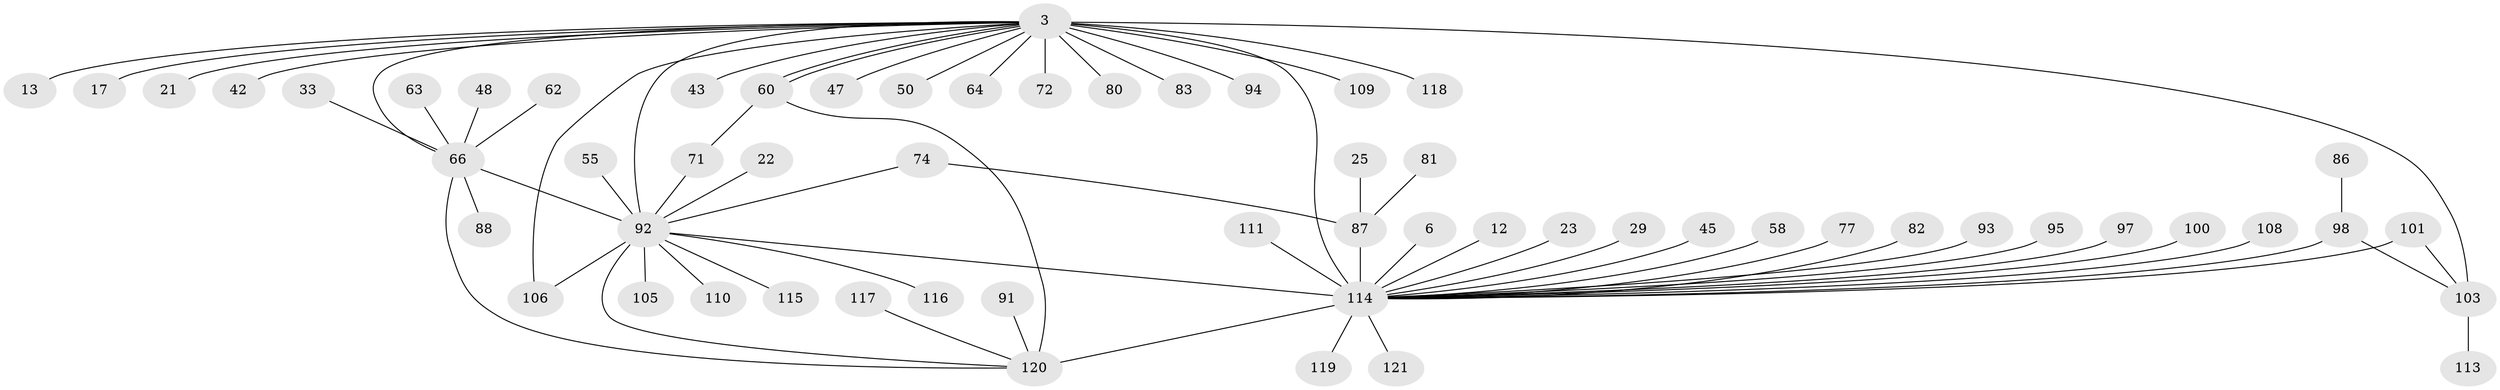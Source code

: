 // original degree distribution, {27: 0.008264462809917356, 5: 0.049586776859504134, 24: 0.008264462809917356, 2: 0.256198347107438, 34: 0.008264462809917356, 1: 0.4462809917355372, 19: 0.008264462809917356, 3: 0.12396694214876033, 4: 0.03305785123966942, 6: 0.03305785123966942, 8: 0.008264462809917356, 14: 0.008264462809917356, 7: 0.008264462809917356}
// Generated by graph-tools (version 1.1) at 2025/47/03/09/25 04:47:22]
// undirected, 60 vertices, 70 edges
graph export_dot {
graph [start="1"]
  node [color=gray90,style=filled];
  3 [super="+1"];
  6;
  12;
  13;
  17;
  21;
  22;
  23;
  25;
  29;
  33;
  42;
  43;
  45;
  47;
  48;
  50;
  55;
  58;
  60 [super="+51"];
  62;
  63;
  64;
  66 [super="+7+54"];
  71 [super="+34"];
  72;
  74;
  77;
  80 [super="+16+31+78"];
  81;
  82;
  83;
  86;
  87 [super="+14+53"];
  88;
  91;
  92 [super="+65+24"];
  93;
  94;
  95 [super="+79"];
  97;
  98 [super="+11"];
  100;
  101;
  103 [super="+90+44+59+70+76+85"];
  105;
  106 [super="+104"];
  108;
  109;
  110;
  111;
  113;
  114 [super="+96+102+107+112"];
  115;
  116;
  117;
  118 [super="+4"];
  119;
  120 [super="+84+99"];
  121;
  3 -- 17;
  3 -- 21;
  3 -- 42;
  3 -- 43 [weight=2];
  3 -- 47;
  3 -- 60 [weight=2];
  3 -- 60;
  3 -- 66 [weight=4];
  3 -- 83;
  3 -- 94;
  3 -- 64;
  3 -- 72;
  3 -- 13;
  3 -- 109;
  3 -- 50;
  3 -- 92 [weight=3];
  3 -- 106;
  3 -- 118;
  3 -- 80;
  3 -- 103 [weight=3];
  3 -- 114 [weight=12];
  6 -- 114;
  12 -- 114;
  22 -- 92;
  23 -- 114;
  25 -- 87;
  29 -- 114;
  33 -- 66;
  45 -- 114;
  48 -- 66;
  55 -- 92;
  58 -- 114;
  60 -- 71;
  60 -- 120 [weight=2];
  62 -- 66;
  63 -- 66;
  66 -- 88;
  66 -- 92 [weight=4];
  66 -- 120;
  71 -- 92;
  74 -- 87;
  74 -- 92;
  77 -- 114;
  81 -- 87;
  82 -- 114;
  86 -- 98;
  87 -- 114 [weight=3];
  91 -- 120;
  92 -- 105 [weight=2];
  92 -- 115;
  92 -- 106 [weight=2];
  92 -- 110;
  92 -- 116;
  92 -- 114 [weight=3];
  92 -- 120 [weight=2];
  93 -- 114;
  95 -- 114;
  97 -- 114;
  98 -- 103;
  98 -- 114 [weight=3];
  100 -- 114;
  101 -- 103;
  101 -- 114;
  103 -- 113;
  108 -- 114;
  111 -- 114;
  114 -- 119;
  114 -- 121;
  114 -- 120 [weight=3];
  117 -- 120;
}
